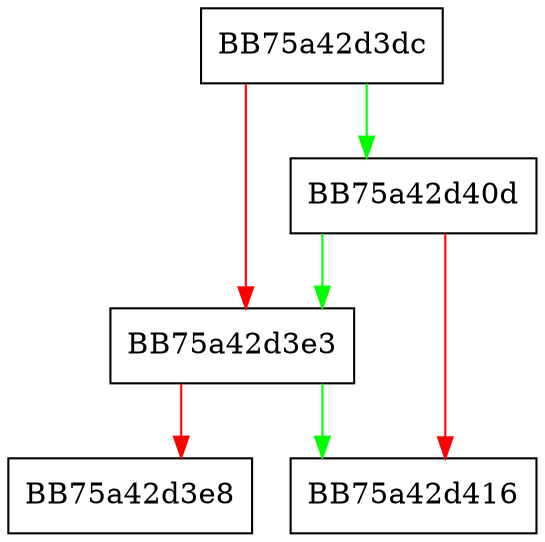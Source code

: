 digraph GetSlotHash {
  node [shape="box"];
  graph [splines=ortho];
  BB75a42d3dc -> BB75a42d40d [color="green"];
  BB75a42d3dc -> BB75a42d3e3 [color="red"];
  BB75a42d3e3 -> BB75a42d416 [color="green"];
  BB75a42d3e3 -> BB75a42d3e8 [color="red"];
  BB75a42d40d -> BB75a42d3e3 [color="green"];
  BB75a42d40d -> BB75a42d416 [color="red"];
}